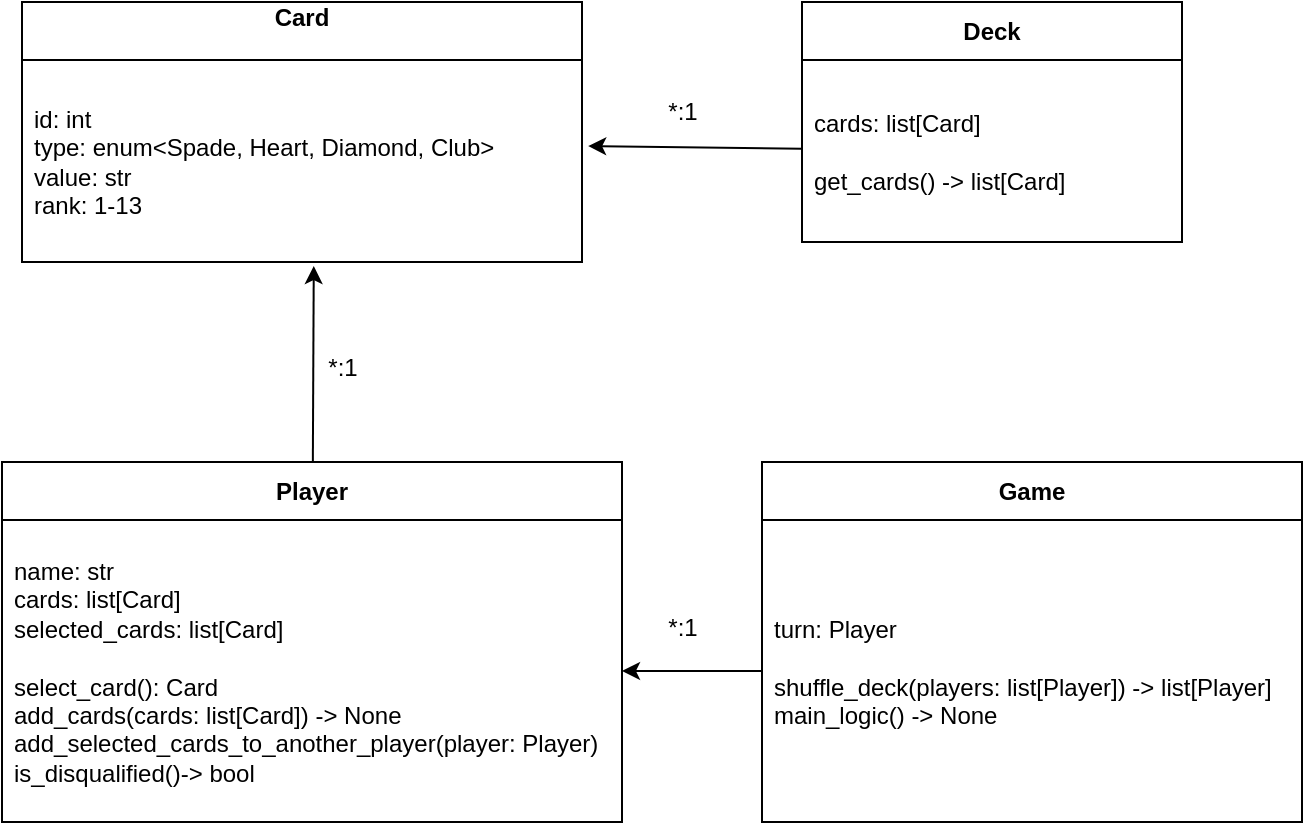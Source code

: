 <mxfile>
    <diagram id="DvX-TYMQqczHphd8S_UL" name="Page-1">
        <mxGraphModel dx="1217" dy="802" grid="1" gridSize="10" guides="1" tooltips="1" connect="1" arrows="1" fold="1" page="1" pageScale="1" pageWidth="827" pageHeight="1169" math="0" shadow="0">
            <root>
                <mxCell id="0"/>
                <mxCell id="1" parent="0"/>
                <mxCell id="2" value="Card&lt;div&gt;&lt;br&gt;&lt;/div&gt;" style="swimlane;fontStyle=1;align=center;verticalAlign=middle;childLayout=stackLayout;horizontal=1;startSize=29;horizontalStack=0;resizeParent=1;resizeParentMax=0;resizeLast=0;collapsible=0;marginBottom=0;html=1;whiteSpace=wrap;" vertex="1" parent="1">
                    <mxGeometry x="70" y="230" width="280" height="130" as="geometry"/>
                </mxCell>
                <mxCell id="4" value="&lt;div&gt;&lt;br&gt;&lt;/div&gt;&lt;div&gt;id: int&lt;/div&gt;type: enum&amp;lt;Spade, Heart, Diamond, Club&amp;gt;&lt;div&gt;value: str&lt;/div&gt;&lt;div&gt;rank: 1-13&lt;/div&gt;&lt;div&gt;&lt;br&gt;&lt;/div&gt;" style="text;html=1;strokeColor=none;fillColor=none;align=left;verticalAlign=middle;spacingLeft=4;spacingRight=4;overflow=hidden;rotatable=0;points=[[0,0.5],[1,0.5]];portConstraint=eastwest;whiteSpace=wrap;" vertex="1" parent="2">
                    <mxGeometry y="29" width="280" height="101" as="geometry"/>
                </mxCell>
                <mxCell id="9" value="Deck" style="swimlane;fontStyle=1;align=center;verticalAlign=middle;childLayout=stackLayout;horizontal=1;startSize=29;horizontalStack=0;resizeParent=1;resizeParentMax=0;resizeLast=0;collapsible=0;marginBottom=0;html=1;whiteSpace=wrap;" vertex="1" parent="1">
                    <mxGeometry x="460" y="230" width="190" height="120" as="geometry"/>
                </mxCell>
                <mxCell id="11" value="cards: list[Card]&lt;div&gt;&lt;font color=&quot;#000000&quot;&gt;&lt;br&gt;&lt;/font&gt;&lt;div&gt;&lt;font color=&quot;#000000&quot;&gt;get_cards() -&amp;gt; list[Card]&lt;/font&gt;&lt;/div&gt;&lt;/div&gt;" style="text;html=1;strokeColor=none;fillColor=none;align=left;verticalAlign=middle;spacingLeft=4;spacingRight=4;overflow=hidden;rotatable=0;points=[[0,0.5],[1,0.5]];portConstraint=eastwest;whiteSpace=wrap;" vertex="1" parent="9">
                    <mxGeometry y="29" width="190" height="91" as="geometry"/>
                </mxCell>
                <mxCell id="12" value="Player" style="swimlane;fontStyle=1;align=center;verticalAlign=middle;childLayout=stackLayout;horizontal=1;startSize=29;horizontalStack=0;resizeParent=1;resizeParentMax=0;resizeLast=0;collapsible=0;marginBottom=0;html=1;whiteSpace=wrap;" vertex="1" parent="1">
                    <mxGeometry x="60" y="460" width="310" height="180" as="geometry"/>
                </mxCell>
                <mxCell id="14" value="&lt;div&gt;name: str&lt;/div&gt;cards: list[Card]&lt;div&gt;&lt;font color=&quot;#000000&quot;&gt;selected_cards: list[Card]&lt;br&gt;&lt;/font&gt;&lt;div&gt;&lt;br&gt;&lt;/div&gt;&lt;div&gt;select_card(): Card&lt;/div&gt;&lt;/div&gt;&lt;div&gt;add_cards(cards: list[Card]) -&amp;gt; None&lt;/div&gt;&lt;div&gt;add_selected_cards_to_another_player(player: Player)&lt;/div&gt;&lt;div&gt;is_disqualified()-&amp;gt; bool&lt;/div&gt;" style="text;html=1;strokeColor=none;fillColor=none;align=left;verticalAlign=middle;spacingLeft=4;spacingRight=4;overflow=hidden;rotatable=0;points=[[0,0.5],[1,0.5]];portConstraint=eastwest;whiteSpace=wrap;" vertex="1" parent="12">
                    <mxGeometry y="29" width="310" height="151" as="geometry"/>
                </mxCell>
                <mxCell id="19" value="Game" style="swimlane;fontStyle=1;align=center;verticalAlign=middle;childLayout=stackLayout;horizontal=1;startSize=29;horizontalStack=0;resizeParent=1;resizeParentMax=0;resizeLast=0;collapsible=0;marginBottom=0;html=1;whiteSpace=wrap;" vertex="1" parent="1">
                    <mxGeometry x="440" y="460" width="270" height="180" as="geometry"/>
                </mxCell>
                <mxCell id="21" value="turn: Player&lt;div&gt;&lt;br&gt;&lt;/div&gt;&lt;div&gt;shuffle_deck(players: list[Player]) -&amp;gt; list[Player]&lt;/div&gt;&lt;div&gt;main_logic() -&amp;gt; None&lt;/div&gt;" style="text;html=1;strokeColor=none;fillColor=none;align=left;verticalAlign=middle;spacingLeft=4;spacingRight=4;overflow=hidden;rotatable=0;points=[[0,0.5],[1,0.5]];portConstraint=eastwest;whiteSpace=wrap;" vertex="1" parent="19">
                    <mxGeometry y="29" width="270" height="151" as="geometry"/>
                </mxCell>
                <mxCell id="22" style="edgeStyle=none;html=1;entryX=1;entryY=0.5;entryDx=0;entryDy=0;" edge="1" parent="1" source="21" target="14">
                    <mxGeometry relative="1" as="geometry"/>
                </mxCell>
                <mxCell id="23" value="*:1" style="text;html=1;align=center;verticalAlign=middle;resizable=0;points=[];autosize=1;strokeColor=none;fillColor=none;" vertex="1" parent="1">
                    <mxGeometry x="380" y="528" width="40" height="30" as="geometry"/>
                </mxCell>
                <mxCell id="24" style="edgeStyle=none;html=1;entryX=0.521;entryY=1.02;entryDx=0;entryDy=0;entryPerimeter=0;" edge="1" parent="1" source="12" target="4">
                    <mxGeometry relative="1" as="geometry"/>
                </mxCell>
                <mxCell id="25" value="*:1" style="text;html=1;align=center;verticalAlign=middle;resizable=0;points=[];autosize=1;strokeColor=none;fillColor=none;" vertex="1" parent="1">
                    <mxGeometry x="210" y="398" width="40" height="30" as="geometry"/>
                </mxCell>
                <mxCell id="26" style="edgeStyle=none;html=1;entryX=1.011;entryY=0.426;entryDx=0;entryDy=0;entryPerimeter=0;" edge="1" parent="1" source="11" target="4">
                    <mxGeometry relative="1" as="geometry"/>
                </mxCell>
                <mxCell id="27" value="*:1" style="text;html=1;align=center;verticalAlign=middle;resizable=0;points=[];autosize=1;strokeColor=none;fillColor=none;" vertex="1" parent="1">
                    <mxGeometry x="380" y="270" width="40" height="30" as="geometry"/>
                </mxCell>
            </root>
        </mxGraphModel>
    </diagram>
</mxfile>